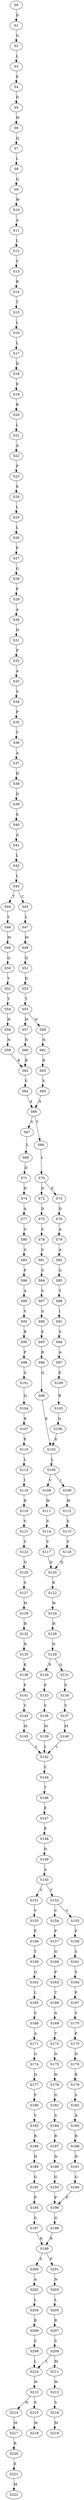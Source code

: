 strict digraph  {
	S0 -> S1 [ label = D ];
	S1 -> S2 [ label = G ];
	S2 -> S3 [ label = L ];
	S3 -> S4 [ label = E ];
	S4 -> S5 [ label = D ];
	S5 -> S6 [ label = W ];
	S6 -> S7 [ label = Q ];
	S7 -> S8 [ label = L ];
	S8 -> S9 [ label = Q ];
	S9 -> S10 [ label = W ];
	S10 -> S11 [ label = A ];
	S11 -> S12 [ label = L ];
	S12 -> S13 [ label = V ];
	S13 -> S14 [ label = R ];
	S14 -> S15 [ label = T ];
	S15 -> S16 [ label = L ];
	S16 -> S17 [ label = L ];
	S17 -> S18 [ label = D ];
	S18 -> S19 [ label = E ];
	S19 -> S20 [ label = R ];
	S20 -> S21 [ label = L ];
	S21 -> S22 [ label = A ];
	S22 -> S23 [ label = F ];
	S23 -> S24 [ label = E ];
	S24 -> S25 [ label = L ];
	S25 -> S26 [ label = L ];
	S26 -> S27 [ label = P ];
	S27 -> S28 [ label = G ];
	S28 -> S29 [ label = P ];
	S29 -> S30 [ label = A ];
	S30 -> S31 [ label = N ];
	S31 -> S32 [ label = P ];
	S32 -> S33 [ label = A ];
	S33 -> S34 [ label = S ];
	S34 -> S35 [ label = P ];
	S35 -> S36 [ label = V ];
	S36 -> S37 [ label = A ];
	S37 -> S38 [ label = H ];
	S38 -> S39 [ label = D ];
	S39 -> S40 [ label = E ];
	S40 -> S41 [ label = A ];
	S41 -> S42 [ label = L ];
	S42 -> S43 [ label = L ];
	S43 -> S44 [ label = T ];
	S43 -> S45 [ label = C ];
	S44 -> S46 [ label = L ];
	S45 -> S47 [ label = L ];
	S46 -> S48 [ label = M ];
	S47 -> S49 [ label = M ];
	S48 -> S50 [ label = Q ];
	S49 -> S51 [ label = Q ];
	S50 -> S52 [ label = Y ];
	S51 -> S53 [ label = D ];
	S52 -> S54 [ label = T ];
	S53 -> S55 [ label = T ];
	S54 -> S56 [ label = H ];
	S55 -> S57 [ label = H ];
	S55 -> S58 [ label = N ];
	S56 -> S59 [ label = N ];
	S57 -> S60 [ label = N ];
	S58 -> S61 [ label = N ];
	S59 -> S62 [ label = R ];
	S60 -> S62 [ label = R ];
	S61 -> S63 [ label = R ];
	S62 -> S64 [ label = V ];
	S63 -> S65 [ label = V ];
	S64 -> S66 [ label = A ];
	S65 -> S66 [ label = A ];
	S66 -> S67 [ label = S ];
	S66 -> S68 [ label = T ];
	S67 -> S69 [ label = L ];
	S68 -> S70 [ label = L ];
	S69 -> S71 [ label = D ];
	S70 -> S72 [ label = D ];
	S70 -> S73 [ label = E ];
	S71 -> S74 [ label = D ];
	S72 -> S75 [ label = D ];
	S73 -> S76 [ label = D ];
	S74 -> S77 [ label = A ];
	S75 -> S78 [ label = S ];
	S76 -> S79 [ label = A ];
	S77 -> S80 [ label = G ];
	S78 -> S81 [ label = S ];
	S79 -> S82 [ label = A ];
	S80 -> S83 [ label = G ];
	S81 -> S84 [ label = S ];
	S82 -> S85 [ label = G ];
	S83 -> S86 [ label = P ];
	S84 -> S87 [ label = S ];
	S85 -> S88 [ label = T ];
	S86 -> S89 [ label = A ];
	S87 -> S90 [ label = S ];
	S88 -> S91 [ label = I ];
	S89 -> S92 [ label = V ];
	S90 -> S93 [ label = E ];
	S91 -> S94 [ label = S ];
	S92 -> S95 [ label = R ];
	S93 -> S96 [ label = R ];
	S94 -> S97 [ label = A ];
	S95 -> S98 [ label = P ];
	S96 -> S99 [ label = Q ];
	S97 -> S100 [ label = E ];
	S98 -> S101 [ label = G ];
	S99 -> S102 [ label = E ];
	S100 -> S103 [ label = R ];
	S101 -> S104 [ label = Q ];
	S102 -> S105 [ label = L ];
	S103 -> S106 [ label = Q ];
	S104 -> S107 [ label = R ];
	S105 -> S108 [ label = V ];
	S105 -> S109 [ label = I ];
	S106 -> S102 [ label = E ];
	S107 -> S110 [ label = E ];
	S108 -> S111 [ label = W ];
	S109 -> S112 [ label = W ];
	S110 -> S113 [ label = L ];
	S111 -> S114 [ label = S ];
	S112 -> S115 [ label = S ];
	S113 -> S116 [ label = I ];
	S114 -> S117 [ label = V ];
	S115 -> S118 [ label = V ];
	S116 -> S119 [ label = R ];
	S117 -> S120 [ label = Q ];
	S118 -> S120 [ label = Q ];
	S119 -> S121 [ label = V ];
	S120 -> S122 [ label = R ];
	S121 -> S123 [ label = V ];
	S122 -> S124 [ label = W ];
	S123 -> S125 [ label = Q ];
	S124 -> S126 [ label = H ];
	S125 -> S127 [ label = S ];
	S126 -> S128 [ label = N ];
	S127 -> S129 [ label = W ];
	S128 -> S130 [ label = E ];
	S128 -> S131 [ label = Q ];
	S129 -> S132 [ label = H ];
	S130 -> S133 [ label = F ];
	S131 -> S134 [ label = F ];
	S132 -> S135 [ label = N ];
	S133 -> S136 [ label = V ];
	S134 -> S137 [ label = V ];
	S135 -> S138 [ label = K ];
	S136 -> S139 [ label = M ];
	S137 -> S140 [ label = M ];
	S138 -> S141 [ label = F ];
	S139 -> S142 [ label = L ];
	S140 -> S142 [ label = L ];
	S141 -> S143 [ label = V ];
	S142 -> S144 [ label = C ];
	S143 -> S145 [ label = M ];
	S144 -> S146 [ label = T ];
	S145 -> S142 [ label = L ];
	S146 -> S147 [ label = E ];
	S147 -> S148 [ label = P ];
	S148 -> S149 [ label = D ];
	S149 -> S150 [ label = A ];
	S150 -> S151 [ label = V ];
	S150 -> S152 [ label = T ];
	S151 -> S153 [ label = V ];
	S152 -> S154 [ label = C ];
	S152 -> S155 [ label = V ];
	S153 -> S156 [ label = P ];
	S154 -> S157 [ label = P ];
	S155 -> S158 [ label = P ];
	S156 -> S159 [ label = T ];
	S157 -> S160 [ label = G ];
	S158 -> S161 [ label = S ];
	S159 -> S162 [ label = Q ];
	S160 -> S163 [ label = P ];
	S161 -> S164 [ label = S ];
	S162 -> S165 [ label = L ];
	S163 -> S166 [ label = T ];
	S164 -> S167 [ label = P ];
	S165 -> S168 [ label = S ];
	S166 -> S169 [ label = A ];
	S167 -> S170 [ label = V ];
	S168 -> S171 [ label = A ];
	S169 -> S172 [ label = T ];
	S170 -> S173 [ label = P ];
	S171 -> S174 [ label = G ];
	S172 -> S175 [ label = N ];
	S173 -> S176 [ label = N ];
	S174 -> S177 [ label = Q ];
	S175 -> S178 [ label = H ];
	S176 -> S179 [ label = R ];
	S177 -> S180 [ label = P ];
	S178 -> S181 [ label = G ];
	S179 -> S182 [ label = S ];
	S180 -> S183 [ label = V ];
	S181 -> S184 [ label = S ];
	S182 -> S185 [ label = A ];
	S183 -> S186 [ label = R ];
	S184 -> S187 [ label = R ];
	S185 -> S188 [ label = R ];
	S186 -> S189 [ label = H ];
	S187 -> S190 [ label = N ];
	S188 -> S191 [ label = N ];
	S189 -> S192 [ label = G ];
	S190 -> S193 [ label = G ];
	S191 -> S194 [ label = G ];
	S192 -> S195 [ label = P ];
	S193 -> S196 [ label = P ];
	S194 -> S196 [ label = P ];
	S195 -> S197 [ label = G ];
	S196 -> S198 [ label = G ];
	S197 -> S199 [ label = R ];
	S198 -> S199 [ label = R ];
	S199 -> S200 [ label = S ];
	S199 -> S201 [ label = P ];
	S200 -> S202 [ label = A ];
	S201 -> S203 [ label = N ];
	S202 -> S204 [ label = L ];
	S203 -> S205 [ label = L ];
	S204 -> S206 [ label = R ];
	S205 -> S207 [ label = R ];
	S206 -> S208 [ label = S ];
	S207 -> S209 [ label = S ];
	S208 -> S210 [ label = L ];
	S209 -> S211 [ label = M ];
	S209 -> S210 [ label = L ];
	S210 -> S212 [ label = W ];
	S211 -> S213 [ label = W ];
	S212 -> S214 [ label = N ];
	S212 -> S215 [ label = S ];
	S213 -> S216 [ label = S ];
	S214 -> S217 [ label = M ];
	S215 -> S218 [ label = M ];
	S216 -> S219 [ label = M ];
	S217 -> S220 [ label = R ];
	S220 -> S221 [ label = E ];
	S221 -> S222 [ label = M ];
}
